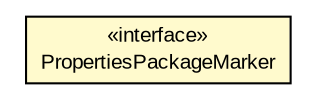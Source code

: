 #!/usr/local/bin/dot
#
# Class diagram 
# Generated by UMLGraph version R5_6 (http://www.umlgraph.org/)
#

digraph G {
	edge [fontname="arial",fontsize=10,labelfontname="arial",labelfontsize=10];
	node [fontname="arial",fontsize=10,shape=plaintext];
	nodesep=0.25;
	ranksep=0.5;
	// br.gov.to.sefaz.util.properties.PropertiesPackageMarker
	c2020 [label=<<table title="br.gov.to.sefaz.util.properties.PropertiesPackageMarker" border="0" cellborder="1" cellspacing="0" cellpadding="2" port="p" bgcolor="lemonChiffon" href="./PropertiesPackageMarker.html">
		<tr><td><table border="0" cellspacing="0" cellpadding="1">
<tr><td align="center" balign="center"> &#171;interface&#187; </td></tr>
<tr><td align="center" balign="center"> PropertiesPackageMarker </td></tr>
		</table></td></tr>
		</table>>, URL="./PropertiesPackageMarker.html", fontname="arial", fontcolor="black", fontsize=10.0];
}


